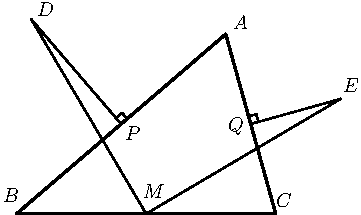 import graph; size(6cm); real lsf=0.5; pen dps=linewidth(0.7)+fontsize(10); defaultpen(dps); pen ds=black; real xmin=-14.04138232083653,xmax=15.929142959404482,ymin=-10.89857757195599,ymax=8.714817157916876; 
pair B=(-2.52843622753421,-1.9661210101203501), C=(2.660287862851298,-1.9661210101203501), A=(1.6585044988659772,1.630024399057719), Q=(2.1593961808586375,-0.16804830553131556), P=(-0.4349658643341163,-0.16804830553131556), M=(0.065925817658544,-1.9661210101203501), D=(-2.233038568923151,1.9254220576687782); 
draw((-0.3144523093642939,-0.06453973071060934)--(-0.4179608841850001,0.0559738242592131)--(-0.5384744391548225,-0.04753475056149313)--P--cycle,linewidth(0.8)); draw((2.312432434202037,-0.12541677781422564)--(2.269800906484947,0.027619475529173848)--(2.1167646531415474,-0.015012052187916097)--Q--cycle,linewidth(0.8)); 
draw(B--A,linewidth(1.2)); draw(A--C,linewidth(1.2)); draw(B--C,linewidth(1.2)); draw(D--P,linewidth(0.8)); draw(Q--(3.957468885447672,0.33284337646134465),linewidth(0.8)); draw(M--(3.957468885447672,0.33284337646134465),linewidth(0.8)); draw(D--M,linewidth(0.8)); 
dot(B,linewidth(1.pt)+ds); label("$B$",(-2.852985327163348,-1.777113356230465),NE*lsf); dot(C,linewidth(1.pt)+ds); label("$C$",(2.6288798665239135,-1.8669799987499283),NE*lsf); dot(A,linewidth(1.pt)+ds); label("$A$",(1.7526801019591463,1.682752380768872),NE*lsf); dot(Q,linewidth(1.pt)+ds); label("$Q$",(1.6628134594396828,-0.42911371843851553),NE*lsf); dot(P,linewidth(1.pt)+ds); label("$P$",(-0.40411931850797306,-0.5414470215878446),NE*lsf); dot(M,linewidth(1.pt)+ds); label("$M$",(-0.04465274843011984,-1.6872467137110017),NE*lsf); dot(D,linewidth(1.pt)+ds); label("$D$",(-2.1565188476375075,1.952352308327262),NE*lsf); dot((3.957468885447672,0.33284337646134465),linewidth(1.pt)+ds); label("$E$",(3.954412843685997,0.42461938549638584),NE*lsf); 
clip((xmin,ymin)--(xmin,ymax)--(xmax,ymax)--(xmax,ymin)--cycle); 
